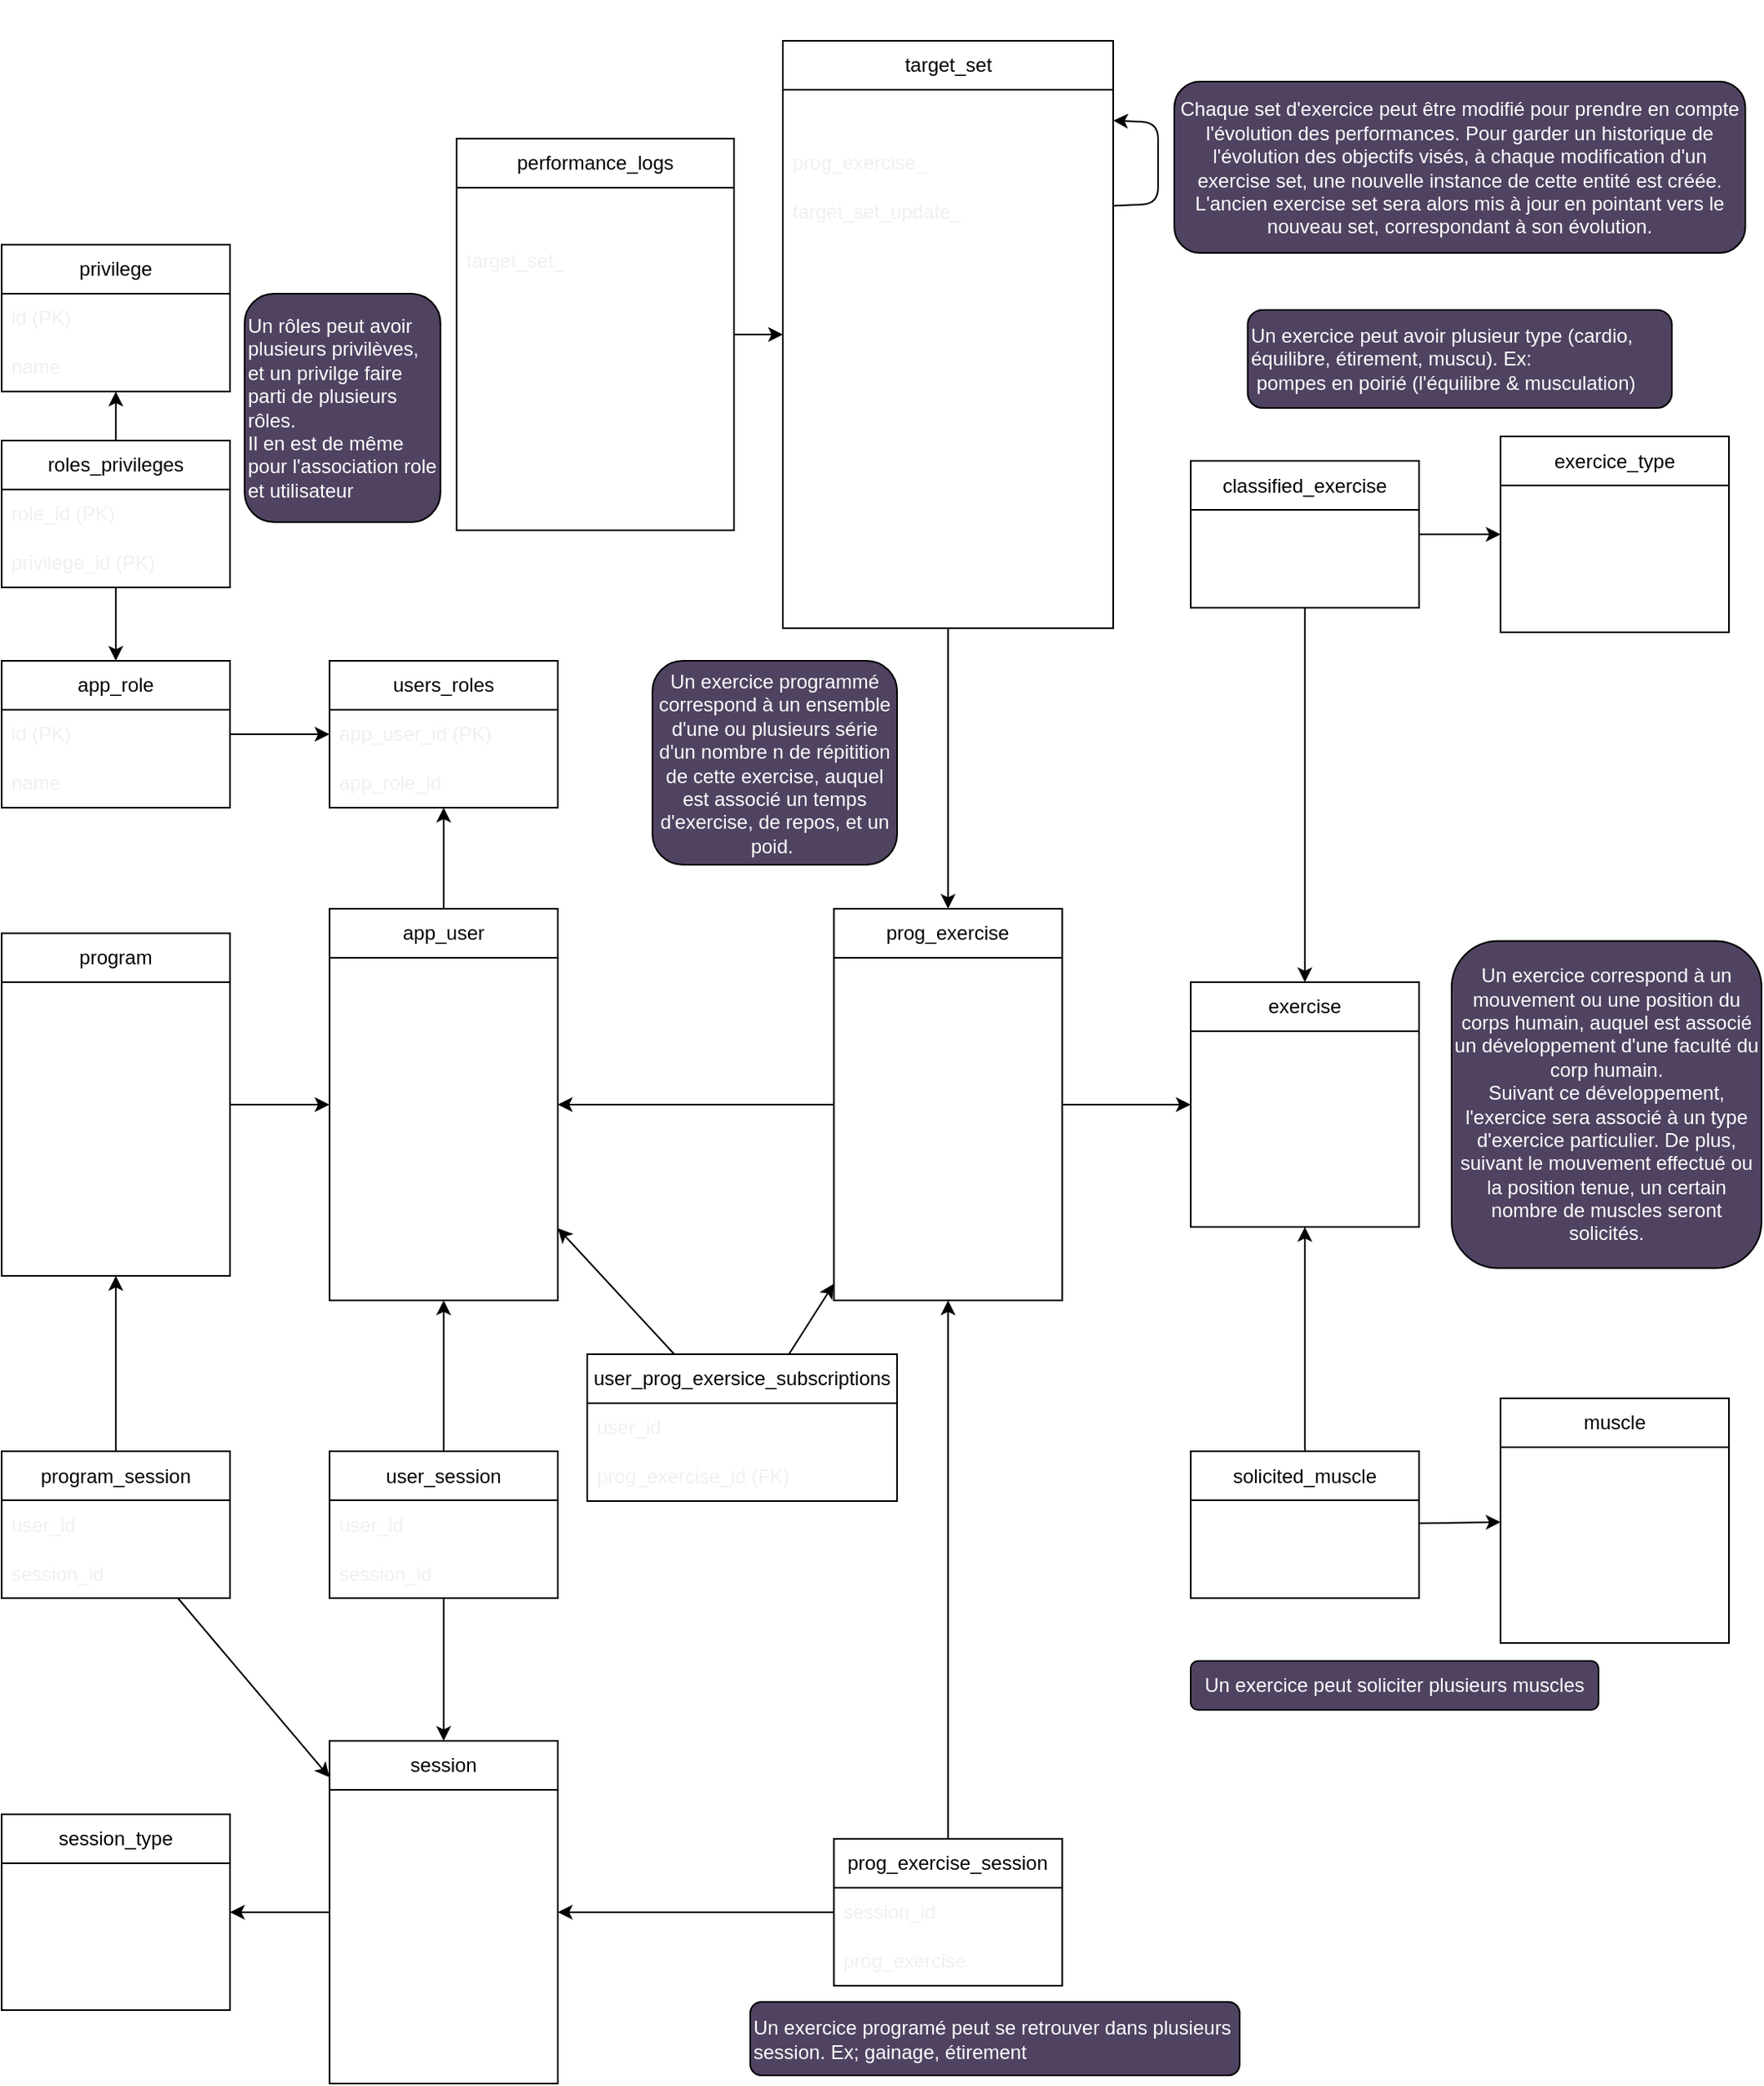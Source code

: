<mxfile>
    <diagram id="t2RLY6Rsk9fh3t6uzkRq" name="Page-1">
        <mxGraphModel dx="2726" dy="779" grid="1" gridSize="10" guides="1" tooltips="1" connect="1" arrows="1" fold="1" page="1" pageScale="1" pageWidth="1100" pageHeight="850" math="0" shadow="0">
            <root>
                <mxCell id="0"/>
                <mxCell id="1" parent="0"/>
                <mxCell id="147" value="exercise" style="swimlane;fontStyle=0;childLayout=stackLayout;horizontal=1;startSize=30;horizontalStack=0;resizeParent=1;resizeParentMax=0;resizeLast=0;collapsible=1;marginBottom=0;whiteSpace=wrap;html=1;swimlaneFillColor=default;" parent="1" vertex="1">
                    <mxGeometry x="-360" y="622" width="140" height="150" as="geometry"/>
                </mxCell>
                <mxCell id="148" value="&lt;font color=&quot;#ffffff&quot;&gt;id&amp;nbsp;&lt;/font&gt;&lt;span style=&quot;color: rgb(255, 255, 255);&quot;&gt;(PK)&lt;/span&gt;" style="text;strokeColor=none;fillColor=none;align=left;verticalAlign=middle;spacingLeft=4;spacingRight=4;overflow=hidden;points=[[0,0.5],[1,0.5]];portConstraint=eastwest;rotatable=0;whiteSpace=wrap;html=1;fontColor=#5C5C5C;" parent="147" vertex="1">
                    <mxGeometry y="30" width="140" height="30" as="geometry"/>
                </mxCell>
                <mxCell id="149" value="&lt;font color=&quot;#ffffff&quot;&gt;name&lt;/font&gt;" style="text;strokeColor=none;fillColor=none;align=left;verticalAlign=middle;spacingLeft=4;spacingRight=4;overflow=hidden;points=[[0,0.5],[1,0.5]];portConstraint=eastwest;rotatable=0;whiteSpace=wrap;html=1;fontColor=#5C5C5C;" parent="147" vertex="1">
                    <mxGeometry y="60" width="140" height="30" as="geometry"/>
                </mxCell>
                <mxCell id="151" value="&lt;font color=&quot;#ffffff&quot;&gt;description&lt;/font&gt;" style="text;strokeColor=none;fillColor=none;align=left;verticalAlign=middle;spacingLeft=4;spacingRight=4;overflow=hidden;points=[[0,0.5],[1,0.5]];portConstraint=eastwest;rotatable=0;whiteSpace=wrap;html=1;fontColor=#5C5C5C;" parent="147" vertex="1">
                    <mxGeometry y="90" width="140" height="30" as="geometry"/>
                </mxCell>
                <mxCell id="272" value="&lt;font color=&quot;#ffffff&quot;&gt;goal&lt;/font&gt;" style="text;strokeColor=none;fillColor=none;align=left;verticalAlign=middle;spacingLeft=4;spacingRight=4;overflow=hidden;points=[[0,0.5],[1,0.5]];portConstraint=eastwest;rotatable=0;whiteSpace=wrap;html=1;fontColor=#5C5C5C;" parent="147" vertex="1">
                    <mxGeometry y="120" width="140" height="30" as="geometry"/>
                </mxCell>
                <mxCell id="274" style="edgeStyle=none;html=1;fontColor=#FFFFFF;" parent="1" source="154" target="258" edge="1">
                    <mxGeometry relative="1" as="geometry"/>
                </mxCell>
                <mxCell id="154" value="prog_exercise" style="swimlane;fontStyle=0;childLayout=stackLayout;horizontal=1;startSize=30;horizontalStack=0;resizeParent=1;resizeParentMax=0;resizeLast=0;collapsible=1;marginBottom=0;whiteSpace=wrap;html=1;swimlaneFillColor=default;" parent="1" vertex="1">
                    <mxGeometry x="-578.75" y="577" width="140" height="240" as="geometry"/>
                </mxCell>
                <mxCell id="281" value="&lt;font color=&quot;#ffffff&quot;&gt;id (PK)&lt;/font&gt;" style="text;strokeColor=none;fillColor=none;align=left;verticalAlign=middle;spacingLeft=4;spacingRight=4;overflow=hidden;points=[[0,0.5],[1,0.5]];portConstraint=eastwest;rotatable=0;whiteSpace=wrap;html=1;fontColor=#5C5C5C;" parent="154" vertex="1">
                    <mxGeometry y="30" width="140" height="30" as="geometry"/>
                </mxCell>
                <mxCell id="256" value="&lt;font color=&quot;#ffffff&quot;&gt;exercise_id (FK)&lt;/font&gt;" style="text;strokeColor=none;fillColor=none;align=left;verticalAlign=middle;spacingLeft=4;spacingRight=4;overflow=hidden;points=[[0,0.5],[1,0.5]];portConstraint=eastwest;rotatable=0;whiteSpace=wrap;html=1;fontColor=#5C5C5C;" parent="154" vertex="1">
                    <mxGeometry y="60" width="140" height="30" as="geometry"/>
                </mxCell>
                <mxCell id="275" value="&lt;font color=&quot;#ffffff&quot;&gt;creator_id (FK)&lt;/font&gt;" style="text;strokeColor=none;fillColor=none;align=left;verticalAlign=middle;spacingLeft=4;spacingRight=4;overflow=hidden;points=[[0,0.5],[1,0.5]];portConstraint=eastwest;rotatable=0;whiteSpace=wrap;html=1;fontColor=#5C5C5C;" parent="154" vertex="1">
                    <mxGeometry y="90" width="140" height="30" as="geometry"/>
                </mxCell>
                <mxCell id="457" value="&lt;font color=&quot;#ffffff&quot;&gt;name&lt;/font&gt;" style="text;strokeColor=none;fillColor=none;align=left;verticalAlign=middle;spacingLeft=4;spacingRight=4;overflow=hidden;points=[[0,0.5],[1,0.5]];portConstraint=eastwest;rotatable=0;whiteSpace=wrap;html=1;fontColor=#5C5C5C;" parent="154" vertex="1">
                    <mxGeometry y="120" width="140" height="30" as="geometry"/>
                </mxCell>
                <mxCell id="347" value="&lt;font color=&quot;#ffffff&quot;&gt;note&lt;/font&gt;" style="text;strokeColor=none;fillColor=none;align=left;verticalAlign=middle;spacingLeft=4;spacingRight=4;overflow=hidden;points=[[0,0.5],[1,0.5]];portConstraint=eastwest;rotatable=0;whiteSpace=wrap;html=1;fontColor=#5C5C5C;" parent="154" vertex="1">
                    <mxGeometry y="150" width="140" height="30" as="geometry"/>
                </mxCell>
                <mxCell id="437" value="&lt;font color=&quot;#ffffff&quot;&gt;trust_label&lt;/font&gt;" style="text;strokeColor=none;fillColor=none;align=left;verticalAlign=middle;spacingLeft=4;spacingRight=4;overflow=hidden;points=[[0,0.5],[1,0.5]];portConstraint=eastwest;rotatable=0;whiteSpace=wrap;html=1;fontColor=#5C5C5C;" parent="154" vertex="1">
                    <mxGeometry y="180" width="140" height="30" as="geometry"/>
                </mxCell>
                <mxCell id="271" value="&lt;font color=&quot;#ffffff&quot;&gt;visibility&lt;/font&gt;" style="text;strokeColor=none;fillColor=none;align=left;verticalAlign=middle;spacingLeft=4;spacingRight=4;overflow=hidden;points=[[0,0.5],[1,0.5]];portConstraint=eastwest;rotatable=0;whiteSpace=wrap;html=1;fontColor=#5C5C5C;" parent="154" vertex="1">
                    <mxGeometry y="210" width="140" height="30" as="geometry"/>
                </mxCell>
                <mxCell id="159" value="session" style="swimlane;fontStyle=0;childLayout=stackLayout;horizontal=1;startSize=30;horizontalStack=0;resizeParent=1;resizeParentMax=0;resizeLast=0;collapsible=1;marginBottom=0;whiteSpace=wrap;html=1;swimlaneFillColor=default;" parent="1" vertex="1">
                    <mxGeometry x="-888" y="1087" width="140" height="210" as="geometry"/>
                </mxCell>
                <mxCell id="160" value="&lt;font color=&quot;#ffffff&quot;&gt;id (PK)&lt;/font&gt;" style="text;strokeColor=none;fillColor=none;align=left;verticalAlign=middle;spacingLeft=4;spacingRight=4;overflow=hidden;points=[[0,0.5],[1,0.5]];portConstraint=eastwest;rotatable=0;whiteSpace=wrap;html=1;fontColor=#5C5C5C;" parent="159" vertex="1">
                    <mxGeometry y="30" width="140" height="30" as="geometry"/>
                </mxCell>
                <mxCell id="162" value="&lt;font color=&quot;#ffffff&quot;&gt;session_type_id (FK)&lt;/font&gt;" style="text;strokeColor=none;fillColor=none;align=left;verticalAlign=middle;spacingLeft=4;spacingRight=4;overflow=hidden;points=[[0,0.5],[1,0.5]];portConstraint=eastwest;rotatable=0;whiteSpace=wrap;html=1;fontColor=#5C5C5C;" parent="159" vertex="1">
                    <mxGeometry y="60" width="140" height="30" as="geometry"/>
                </mxCell>
                <mxCell id="307" value="&lt;font color=&quot;#ffffff&quot;&gt;created_by (FK)&lt;/font&gt;" style="text;strokeColor=none;fillColor=none;align=left;verticalAlign=middle;spacingLeft=4;spacingRight=4;overflow=hidden;points=[[0,0.5],[1,0.5]];portConstraint=eastwest;rotatable=0;whiteSpace=wrap;html=1;fontColor=#5C5C5C;" parent="159" vertex="1">
                    <mxGeometry y="90" width="140" height="30" as="geometry"/>
                </mxCell>
                <mxCell id="161" value="&lt;font color=&quot;#ffffff&quot;&gt;name&lt;/font&gt;" style="text;strokeColor=none;fillColor=none;align=left;verticalAlign=middle;spacingLeft=4;spacingRight=4;overflow=hidden;points=[[0,0.5],[1,0.5]];portConstraint=eastwest;rotatable=0;whiteSpace=wrap;html=1;fontColor=#5C5C5C;" parent="159" vertex="1">
                    <mxGeometry y="120" width="140" height="30" as="geometry"/>
                </mxCell>
                <mxCell id="163" value="&lt;font color=&quot;#ffffff&quot;&gt;description&lt;/font&gt;" style="text;strokeColor=none;fillColor=none;align=left;verticalAlign=middle;spacingLeft=4;spacingRight=4;overflow=hidden;points=[[0,0.5],[1,0.5]];portConstraint=eastwest;rotatable=0;whiteSpace=wrap;html=1;fontColor=#5C5C5C;" parent="159" vertex="1">
                    <mxGeometry y="150" width="140" height="30" as="geometry"/>
                </mxCell>
                <mxCell id="296" value="&lt;font color=&quot;#ffffff&quot;&gt;visibility&lt;/font&gt;" style="text;strokeColor=none;fillColor=none;align=left;verticalAlign=middle;spacingLeft=4;spacingRight=4;overflow=hidden;points=[[0,0.5],[1,0.5]];portConstraint=eastwest;rotatable=0;whiteSpace=wrap;html=1;fontColor=#5C5C5C;" parent="159" vertex="1">
                    <mxGeometry y="180" width="140" height="30" as="geometry"/>
                </mxCell>
                <mxCell id="164" value="solicited_muscle" style="swimlane;fontStyle=0;childLayout=stackLayout;horizontal=1;startSize=30;horizontalStack=0;resizeParent=1;resizeParentMax=0;resizeLast=0;collapsible=1;marginBottom=0;whiteSpace=wrap;html=1;swimlaneFillColor=default;" parent="1" vertex="1">
                    <mxGeometry x="-360" y="909.5" width="140" height="90" as="geometry"/>
                </mxCell>
                <mxCell id="165" value="&lt;font color=&quot;#ffffff&quot;&gt;exercise_id&amp;nbsp;&lt;/font&gt;&lt;span style=&quot;color: rgb(255, 255, 255);&quot;&gt;(FK)&lt;/span&gt;" style="text;strokeColor=none;fillColor=none;align=left;verticalAlign=middle;spacingLeft=4;spacingRight=4;overflow=hidden;points=[[0,0.5],[1,0.5]];portConstraint=eastwest;rotatable=0;whiteSpace=wrap;html=1;fontColor=#5C5C5C;" parent="164" vertex="1">
                    <mxGeometry y="30" width="140" height="30" as="geometry"/>
                </mxCell>
                <mxCell id="166" value="&lt;font color=&quot;#ffffff&quot;&gt;muscle_id&amp;nbsp;&lt;/font&gt;&lt;span style=&quot;color: rgb(255, 255, 255);&quot;&gt;(FK)&lt;/span&gt;" style="text;strokeColor=none;fillColor=none;align=left;verticalAlign=middle;spacingLeft=4;spacingRight=4;overflow=hidden;points=[[0,0.5],[1,0.5]];portConstraint=eastwest;rotatable=0;whiteSpace=wrap;html=1;fontColor=#5C5C5C;" parent="164" vertex="1">
                    <mxGeometry y="60" width="140" height="30" as="geometry"/>
                </mxCell>
                <mxCell id="171" value="muscle" style="swimlane;fontStyle=0;childLayout=stackLayout;horizontal=1;startSize=30;horizontalStack=0;resizeParent=1;resizeParentMax=0;resizeLast=0;collapsible=1;marginBottom=0;whiteSpace=wrap;html=1;swimlaneFillColor=default;" parent="1" vertex="1">
                    <mxGeometry x="-170" y="877" width="140" height="150" as="geometry"/>
                </mxCell>
                <mxCell id="172" value="&lt;font color=&quot;#ffffff&quot;&gt;id&amp;nbsp;&lt;/font&gt;&lt;span style=&quot;color: rgb(255, 255, 255);&quot;&gt;(PK)&lt;/span&gt;" style="text;strokeColor=none;fillColor=none;align=left;verticalAlign=middle;spacingLeft=4;spacingRight=4;overflow=hidden;points=[[0,0.5],[1,0.5]];portConstraint=eastwest;rotatable=0;whiteSpace=wrap;html=1;fontColor=#5C5C5C;" parent="171" vertex="1">
                    <mxGeometry y="30" width="140" height="30" as="geometry"/>
                </mxCell>
                <mxCell id="173" value="&lt;font color=&quot;#ffffff&quot;&gt;name&lt;/font&gt;" style="text;strokeColor=none;fillColor=none;align=left;verticalAlign=middle;spacingLeft=4;spacingRight=4;overflow=hidden;points=[[0,0.5],[1,0.5]];portConstraint=eastwest;rotatable=0;whiteSpace=wrap;html=1;fontColor=#5C5C5C;" parent="171" vertex="1">
                    <mxGeometry y="60" width="140" height="30" as="geometry"/>
                </mxCell>
                <mxCell id="249" value="&lt;font style=&quot;&quot; color=&quot;#ffffff&quot;&gt;description&lt;/font&gt;" style="text;strokeColor=none;fillColor=none;align=left;verticalAlign=middle;spacingLeft=4;spacingRight=4;overflow=hidden;points=[[0,0.5],[1,0.5]];portConstraint=eastwest;rotatable=0;whiteSpace=wrap;html=1;fontColor=#5C5C5C;" parent="171" vertex="1">
                    <mxGeometry y="90" width="140" height="30" as="geometry"/>
                </mxCell>
                <mxCell id="330" value="&lt;font style=&quot;&quot; color=&quot;#ffffff&quot;&gt;function&lt;/font&gt;" style="text;strokeColor=none;fillColor=none;align=left;verticalAlign=middle;spacingLeft=4;spacingRight=4;overflow=hidden;points=[[0,0.5],[1,0.5]];portConstraint=eastwest;rotatable=0;whiteSpace=wrap;html=1;fontColor=#5C5C5C;" parent="171" vertex="1">
                    <mxGeometry y="120" width="140" height="30" as="geometry"/>
                </mxCell>
                <mxCell id="283" style="edgeStyle=none;html=1;fontColor=#FFFFFF;" parent="1" source="193" target="258" edge="1">
                    <mxGeometry relative="1" as="geometry"/>
                </mxCell>
                <mxCell id="193" value="program" style="swimlane;fontStyle=0;childLayout=stackLayout;horizontal=1;startSize=30;horizontalStack=0;resizeParent=1;resizeParentMax=0;resizeLast=0;collapsible=1;marginBottom=0;whiteSpace=wrap;html=1;swimlaneFillColor=default;" parent="1" vertex="1">
                    <mxGeometry x="-1089" y="592" width="140" height="210" as="geometry"/>
                </mxCell>
                <mxCell id="194" value="&lt;font color=&quot;#ffffff&quot;&gt;id (PK)&lt;/font&gt;" style="text;strokeColor=none;fillColor=none;align=left;verticalAlign=middle;spacingLeft=4;spacingRight=4;overflow=hidden;points=[[0,0.5],[1,0.5]];portConstraint=eastwest;rotatable=0;whiteSpace=wrap;html=1;fontColor=#5C5C5C;" parent="193" vertex="1">
                    <mxGeometry y="30" width="140" height="30" as="geometry"/>
                </mxCell>
                <mxCell id="309" value="&lt;font color=&quot;#ffffff&quot;&gt;created_by (FK)&lt;/font&gt;" style="text;strokeColor=none;fillColor=none;align=left;verticalAlign=middle;spacingLeft=4;spacingRight=4;overflow=hidden;points=[[0,0.5],[1,0.5]];portConstraint=eastwest;rotatable=0;whiteSpace=wrap;html=1;fontColor=#5C5C5C;" parent="193" vertex="1">
                    <mxGeometry y="60" width="140" height="30" as="geometry"/>
                </mxCell>
                <mxCell id="310" value="&lt;font color=&quot;#ffffff&quot;&gt;taken_from (FK)&lt;/font&gt;" style="text;strokeColor=none;fillColor=none;align=left;verticalAlign=middle;spacingLeft=4;spacingRight=4;overflow=hidden;points=[[0,0.5],[1,0.5]];portConstraint=eastwest;rotatable=0;whiteSpace=wrap;html=1;fontColor=#5C5C5C;" parent="193" vertex="1">
                    <mxGeometry y="90" width="140" height="30" as="geometry"/>
                </mxCell>
                <mxCell id="195" value="&lt;font color=&quot;#ffffff&quot;&gt;name&lt;/font&gt;" style="text;strokeColor=none;fillColor=none;align=left;verticalAlign=middle;spacingLeft=4;spacingRight=4;overflow=hidden;points=[[0,0.5],[1,0.5]];portConstraint=eastwest;rotatable=0;whiteSpace=wrap;html=1;fontColor=#5C5C5C;" parent="193" vertex="1">
                    <mxGeometry y="120" width="140" height="30" as="geometry"/>
                </mxCell>
                <mxCell id="196" value="&lt;font color=&quot;#ffffff&quot;&gt;description&lt;/font&gt;" style="text;strokeColor=none;fillColor=none;align=left;verticalAlign=middle;spacingLeft=4;spacingRight=4;overflow=hidden;points=[[0,0.5],[1,0.5]];portConstraint=eastwest;rotatable=0;whiteSpace=wrap;html=1;fontColor=#5C5C5C;" parent="193" vertex="1">
                    <mxGeometry y="150" width="140" height="30" as="geometry"/>
                </mxCell>
                <mxCell id="297" value="&lt;font color=&quot;#ffffff&quot;&gt;visibility&lt;/font&gt;" style="text;strokeColor=none;fillColor=none;align=left;verticalAlign=middle;spacingLeft=4;spacingRight=4;overflow=hidden;points=[[0,0.5],[1,0.5]];portConstraint=eastwest;rotatable=0;whiteSpace=wrap;html=1;fontColor=#5C5C5C;" parent="193" vertex="1">
                    <mxGeometry y="180" width="140" height="30" as="geometry"/>
                </mxCell>
                <mxCell id="241" style="edgeStyle=none;html=1;fontColor=#FFFFFF;" parent="1" source="159" target="140" edge="1">
                    <mxGeometry relative="1" as="geometry">
                        <mxPoint x="-1475" y="464" as="targetPoint"/>
                    </mxGeometry>
                </mxCell>
                <mxCell id="244" style="edgeStyle=none;html=1;fontColor=#FFFFFF;" parent="1" source="154" target="147" edge="1">
                    <mxGeometry relative="1" as="geometry">
                        <mxPoint x="-975" y="759" as="sourcePoint"/>
                    </mxGeometry>
                </mxCell>
                <mxCell id="245" style="edgeStyle=none;html=1;fontColor=#FFFFFF;" parent="1" source="164" target="147" edge="1">
                    <mxGeometry relative="1" as="geometry">
                        <mxPoint x="-160" y="531.5" as="targetPoint"/>
                    </mxGeometry>
                </mxCell>
                <mxCell id="246" style="edgeStyle=none;html=1;fontColor=#FFFFFF;" parent="1" source="164" target="171" edge="1">
                    <mxGeometry relative="1" as="geometry"/>
                </mxCell>
                <mxCell id="250" value="classified_exercise" style="swimlane;fontStyle=0;childLayout=stackLayout;horizontal=1;startSize=30;horizontalStack=0;resizeParent=1;resizeParentMax=0;resizeLast=0;collapsible=1;marginBottom=0;whiteSpace=wrap;html=1;swimlaneFillColor=default;" parent="1" vertex="1">
                    <mxGeometry x="-360" y="302.5" width="140" height="90" as="geometry"/>
                </mxCell>
                <mxCell id="252" value="&lt;font color=&quot;#ffffff&quot;&gt;exercise_id (FK)&lt;/font&gt;" style="text;strokeColor=none;fillColor=none;align=left;verticalAlign=middle;spacingLeft=4;spacingRight=4;overflow=hidden;points=[[0,0.5],[1,0.5]];portConstraint=eastwest;rotatable=0;whiteSpace=wrap;html=1;fontColor=#5C5C5C;" parent="250" vertex="1">
                    <mxGeometry y="30" width="140" height="30" as="geometry"/>
                </mxCell>
                <mxCell id="253" value="&lt;span style=&quot;color: rgb(255, 255, 255);&quot;&gt;exercise_type_id (FK)&lt;/span&gt;" style="text;strokeColor=none;fillColor=none;align=left;verticalAlign=middle;spacingLeft=4;spacingRight=4;overflow=hidden;points=[[0,0.5],[1,0.5]];portConstraint=eastwest;rotatable=0;whiteSpace=wrap;html=1;fontColor=#5C5C5C;" parent="250" vertex="1">
                    <mxGeometry y="60" width="140" height="30" as="geometry"/>
                </mxCell>
                <mxCell id="255" style="edgeStyle=none;html=1;fontColor=#FFFFFF;" parent="1" source="250" target="263" edge="1">
                    <mxGeometry relative="1" as="geometry">
                        <mxPoint x="-255" y="422.5" as="sourcePoint"/>
                    </mxGeometry>
                </mxCell>
                <mxCell id="456" style="edgeStyle=none;html=1;" parent="1" source="258" target="441" edge="1">
                    <mxGeometry relative="1" as="geometry"/>
                </mxCell>
                <mxCell id="258" value="app_user" style="swimlane;fontStyle=0;childLayout=stackLayout;horizontal=1;startSize=30;horizontalStack=0;resizeParent=1;resizeParentMax=0;resizeLast=0;collapsible=1;marginBottom=0;whiteSpace=wrap;html=1;swimlaneFillColor=default;" parent="1" vertex="1">
                    <mxGeometry x="-888" y="577" width="140" height="240" as="geometry"/>
                </mxCell>
                <mxCell id="259" value="&lt;font color=&quot;#ffffff&quot;&gt;id (PK)&lt;/font&gt;" style="text;strokeColor=none;fillColor=none;align=left;verticalAlign=middle;spacingLeft=4;spacingRight=4;overflow=hidden;points=[[0,0.5],[1,0.5]];portConstraint=eastwest;rotatable=0;whiteSpace=wrap;html=1;fontColor=#5C5C5C;" parent="258" vertex="1">
                    <mxGeometry y="30" width="140" height="30" as="geometry"/>
                </mxCell>
                <mxCell id="277" value="&lt;font color=&quot;#ffffff&quot;&gt;password&lt;/font&gt;" style="text;strokeColor=none;fillColor=none;align=left;verticalAlign=middle;spacingLeft=4;spacingRight=4;overflow=hidden;points=[[0,0.5],[1,0.5]];portConstraint=eastwest;rotatable=0;whiteSpace=wrap;html=1;fontColor=#5C5C5C;" parent="258" vertex="1">
                    <mxGeometry y="60" width="140" height="30" as="geometry"/>
                </mxCell>
                <mxCell id="278" value="&lt;font color=&quot;#ffffff&quot;&gt;email&lt;/font&gt;" style="text;strokeColor=none;fillColor=none;align=left;verticalAlign=middle;spacingLeft=4;spacingRight=4;overflow=hidden;points=[[0,0.5],[1,0.5]];portConstraint=eastwest;rotatable=0;whiteSpace=wrap;html=1;fontColor=#5C5C5C;" parent="258" vertex="1">
                    <mxGeometry y="90" width="140" height="30" as="geometry"/>
                </mxCell>
                <mxCell id="260" value="&lt;font color=&quot;#ffffff&quot;&gt;name&lt;/font&gt;" style="text;strokeColor=none;fillColor=none;align=left;verticalAlign=middle;spacingLeft=4;spacingRight=4;overflow=hidden;points=[[0,0.5],[1,0.5]];portConstraint=eastwest;rotatable=0;whiteSpace=wrap;html=1;fontColor=#5C5C5C;" parent="258" vertex="1">
                    <mxGeometry y="120" width="140" height="30" as="geometry"/>
                </mxCell>
                <mxCell id="261" value="&lt;font color=&quot;#ffffff&quot;&gt;surname&lt;/font&gt;" style="text;strokeColor=none;fillColor=none;align=left;verticalAlign=middle;spacingLeft=4;spacingRight=4;overflow=hidden;points=[[0,0.5],[1,0.5]];portConstraint=eastwest;rotatable=0;whiteSpace=wrap;html=1;fontColor=#5C5C5C;" parent="258" vertex="1">
                    <mxGeometry y="150" width="140" height="30" as="geometry"/>
                </mxCell>
                <mxCell id="276" value="&lt;font color=&quot;#ffffff&quot;&gt;avatar&lt;/font&gt;" style="text;strokeColor=none;fillColor=none;align=left;verticalAlign=middle;spacingLeft=4;spacingRight=4;overflow=hidden;points=[[0,0.5],[1,0.5]];portConstraint=eastwest;rotatable=0;whiteSpace=wrap;html=1;fontColor=#5C5C5C;" parent="258" vertex="1">
                    <mxGeometry y="180" width="140" height="30" as="geometry"/>
                </mxCell>
                <mxCell id="311" value="&lt;font color=&quot;#ffffff&quot;&gt;rank&lt;/font&gt;" style="text;strokeColor=none;fillColor=none;align=left;verticalAlign=middle;spacingLeft=4;spacingRight=4;overflow=hidden;points=[[0,0.5],[1,0.5]];portConstraint=eastwest;rotatable=0;whiteSpace=wrap;html=1;fontColor=#5C5C5C;" parent="258" vertex="1">
                    <mxGeometry y="210" width="140" height="30" as="geometry"/>
                </mxCell>
                <mxCell id="263" value="exercice_type" style="swimlane;fontStyle=0;childLayout=stackLayout;horizontal=1;startSize=30;horizontalStack=0;resizeParent=1;resizeParentMax=0;resizeLast=0;collapsible=1;marginBottom=0;whiteSpace=wrap;html=1;swimlaneFillColor=default;" parent="1" vertex="1">
                    <mxGeometry x="-170" y="287.5" width="140" height="120" as="geometry">
                        <mxRectangle x="280" y="640" width="110" height="30" as="alternateBounds"/>
                    </mxGeometry>
                </mxCell>
                <mxCell id="264" value="&lt;font color=&quot;#ffffff&quot;&gt;id&amp;nbsp;&lt;/font&gt;&lt;span style=&quot;color: rgb(255, 255, 255);&quot;&gt;(PK)&lt;/span&gt;" style="text;strokeColor=none;fillColor=none;align=left;verticalAlign=middle;spacingLeft=4;spacingRight=4;overflow=hidden;points=[[0,0.5],[1,0.5]];portConstraint=eastwest;rotatable=0;whiteSpace=wrap;html=1;fontColor=#5C5C5C;" parent="263" vertex="1">
                    <mxGeometry y="30" width="140" height="30" as="geometry"/>
                </mxCell>
                <mxCell id="265" value="&lt;font color=&quot;#ffffff&quot;&gt;name&lt;/font&gt;" style="text;strokeColor=none;fillColor=none;align=left;verticalAlign=middle;spacingLeft=4;spacingRight=4;overflow=hidden;points=[[0,0.5],[1,0.5]];portConstraint=eastwest;rotatable=0;whiteSpace=wrap;html=1;fontColor=#5C5C5C;" parent="263" vertex="1">
                    <mxGeometry y="60" width="140" height="30" as="geometry"/>
                </mxCell>
                <mxCell id="266" value="&lt;font color=&quot;#ffffff&quot;&gt;goal&lt;/font&gt;" style="text;strokeColor=none;fillColor=none;align=left;verticalAlign=middle;spacingLeft=4;spacingRight=4;overflow=hidden;points=[[0,0.5],[1,0.5]];portConstraint=eastwest;rotatable=0;whiteSpace=wrap;html=1;fontColor=#5C5C5C;" parent="263" vertex="1">
                    <mxGeometry y="90" width="140" height="30" as="geometry"/>
                </mxCell>
                <mxCell id="267" style="edgeStyle=none;html=1;fontColor=#FFFFFF;" parent="1" source="250" target="147" edge="1">
                    <mxGeometry relative="1" as="geometry"/>
                </mxCell>
                <mxCell id="268" value="Un exercice peut soliciter plusieurs muscles" style="rounded=1;whiteSpace=wrap;html=1;labelBackgroundColor=none;fontColor=#FFFFFF;fillColor=#504361;" parent="1" vertex="1">
                    <mxGeometry x="-360" y="1038" width="250" height="30" as="geometry"/>
                </mxCell>
                <mxCell id="269" value="&lt;div style=&quot;line-height: 120%;&quot;&gt;&lt;span style=&quot;background-color: initial;&quot;&gt;Un exercice peut avoir plusieur type (cardio, équilibre, étirement, muscu). Ex:&amp;nbsp;&lt;br&gt;&lt;/span&gt;&lt;span style=&quot;background-color: initial;&quot;&gt;&amp;nbsp;pompes en poirié (l'équilibre &amp;amp; musculation)&lt;/span&gt;&lt;/div&gt;" style="rounded=1;whiteSpace=wrap;html=1;labelBackgroundColor=none;fontColor=#FFFFFF;fillColor=#504361;align=left;" parent="1" vertex="1">
                    <mxGeometry x="-325" y="210" width="260" height="60" as="geometry"/>
                </mxCell>
                <mxCell id="289" style="edgeStyle=none;html=1;fontColor=#FFFFFF;" parent="1" source="285" target="154" edge="1">
                    <mxGeometry relative="1" as="geometry">
                        <mxPoint x="-1329.118" y="704" as="targetPoint"/>
                    </mxGeometry>
                </mxCell>
                <mxCell id="285" value="prog_exercise_session" style="swimlane;fontStyle=0;childLayout=stackLayout;horizontal=1;startSize=30;horizontalStack=0;resizeParent=1;resizeParentMax=0;resizeLast=0;collapsible=1;marginBottom=0;whiteSpace=wrap;html=1;swimlaneFillColor=default;" parent="1" vertex="1">
                    <mxGeometry x="-578.75" y="1147" width="140" height="90" as="geometry"/>
                </mxCell>
                <mxCell id="291" value="&lt;span style=&quot;color: rgb(240, 240, 240); text-align: center;&quot;&gt;session_id&amp;nbsp;&lt;/span&gt;&lt;font color=&quot;#ffffff&quot;&gt;(FK)&lt;/font&gt;" style="text;strokeColor=none;fillColor=none;align=left;verticalAlign=middle;spacingLeft=4;spacingRight=4;overflow=hidden;points=[[0,0.5],[1,0.5]];portConstraint=eastwest;rotatable=0;whiteSpace=wrap;html=1;fontColor=#5C5C5C;" parent="285" vertex="1">
                    <mxGeometry y="30" width="140" height="30" as="geometry"/>
                </mxCell>
                <mxCell id="292" value="&lt;span style=&quot;color: rgb(240, 240, 240); text-align: center;&quot;&gt;prog_exercise&lt;/span&gt;&lt;span style=&quot;color: rgb(255, 255, 255);&quot;&gt;_id&amp;nbsp;&lt;/span&gt;&lt;font color=&quot;#ffffff&quot;&gt;(FK)&lt;/font&gt;" style="text;strokeColor=none;fillColor=none;align=left;verticalAlign=middle;spacingLeft=4;spacingRight=4;overflow=hidden;points=[[0,0.5],[1,0.5]];portConstraint=eastwest;rotatable=0;whiteSpace=wrap;html=1;fontColor=#5C5C5C;" parent="285" vertex="1">
                    <mxGeometry y="60" width="140" height="30" as="geometry"/>
                </mxCell>
                <mxCell id="290" style="edgeStyle=none;html=1;fontColor=#FFFFFF;" parent="1" source="285" target="159" edge="1">
                    <mxGeometry relative="1" as="geometry"/>
                </mxCell>
                <mxCell id="293" value="&lt;div style=&quot;&quot;&gt;&lt;span style=&quot;background-color: initial;&quot;&gt;Un exercice programé peut se retrouver dans plusieurs session. Ex; gainage, étirement&lt;/span&gt;&lt;/div&gt;" style="rounded=1;whiteSpace=wrap;html=1;labelBackgroundColor=none;fontColor=#FFFFFF;fillColor=#504361;align=left;" parent="1" vertex="1">
                    <mxGeometry x="-630" y="1247" width="300" height="45" as="geometry"/>
                </mxCell>
                <mxCell id="140" value="session_type" style="swimlane;fontStyle=0;childLayout=stackLayout;horizontal=1;startSize=30;horizontalStack=0;resizeParent=1;resizeParentMax=0;resizeLast=0;collapsible=1;marginBottom=0;whiteSpace=wrap;html=1;swimlaneFillColor=default;" parent="1" vertex="1">
                    <mxGeometry x="-1089" y="1132" width="140" height="120" as="geometry"/>
                </mxCell>
                <mxCell id="141" value="&lt;font color=&quot;#ffffff&quot;&gt;id (PK)&lt;/font&gt;" style="text;strokeColor=none;fillColor=none;align=left;verticalAlign=middle;spacingLeft=4;spacingRight=4;overflow=hidden;points=[[0,0.5],[1,0.5]];portConstraint=eastwest;rotatable=0;whiteSpace=wrap;html=1;fontColor=#5C5C5C;" parent="140" vertex="1">
                    <mxGeometry y="30" width="140" height="30" as="geometry"/>
                </mxCell>
                <mxCell id="142" value="&lt;font color=&quot;#ffffff&quot;&gt;type&lt;/font&gt;" style="text;strokeColor=none;fillColor=none;align=left;verticalAlign=middle;spacingLeft=4;spacingRight=4;overflow=hidden;points=[[0,0.5],[1,0.5]];portConstraint=eastwest;rotatable=0;whiteSpace=wrap;html=1;fontColor=#5C5C5C;" parent="140" vertex="1">
                    <mxGeometry y="60" width="140" height="30" as="geometry"/>
                </mxCell>
                <mxCell id="146" value="&lt;font color=&quot;#ffffff&quot;&gt;description&lt;/font&gt;" style="text;strokeColor=none;fillColor=none;align=left;verticalAlign=middle;spacingLeft=4;spacingRight=4;overflow=hidden;points=[[0,0.5],[1,0.5]];portConstraint=eastwest;rotatable=0;whiteSpace=wrap;html=1;fontColor=#5C5C5C;" parent="140" vertex="1">
                    <mxGeometry y="90" width="140" height="30" as="geometry"/>
                </mxCell>
                <mxCell id="304" value="&lt;h1&gt;SportsPeak MPD :&lt;/h1&gt;&lt;div&gt;MPD d'une application de gestion de programme d'entraînement sportif, permettant la création de session (ex : push, pull, leg) contenant des exercices dont la programmation peut être personnalisée.&lt;/div&gt;" style="text;html=1;strokeColor=none;fillColor=none;spacing=5;spacingTop=-20;whiteSpace=wrap;overflow=hidden;rounded=0;labelBackgroundColor=none;fontColor=#FFFFFF;" parent="1" vertex="1">
                    <mxGeometry x="-1089" y="30" width="250" height="140" as="geometry"/>
                </mxCell>
                <mxCell id="317" style="edgeStyle=none;html=1;" parent="1" source="313" target="159" edge="1">
                    <mxGeometry relative="1" as="geometry"/>
                </mxCell>
                <mxCell id="360" style="edgeStyle=none;html=1;" parent="1" source="313" target="258" edge="1">
                    <mxGeometry relative="1" as="geometry"/>
                </mxCell>
                <mxCell id="313" value="user_session" style="swimlane;fontStyle=0;childLayout=stackLayout;horizontal=1;startSize=30;horizontalStack=0;resizeParent=1;resizeParentMax=0;resizeLast=0;collapsible=1;marginBottom=0;whiteSpace=wrap;html=1;swimlaneFillColor=default;" parent="1" vertex="1">
                    <mxGeometry x="-888" y="909.5" width="140" height="90" as="geometry"/>
                </mxCell>
                <mxCell id="314" value="&lt;span style=&quot;color: rgb(240, 240, 240); text-align: center;&quot;&gt;user_id&amp;nbsp;&lt;/span&gt;&lt;font color=&quot;#ffffff&quot;&gt;(FK)&lt;/font&gt;" style="text;strokeColor=none;fillColor=none;align=left;verticalAlign=middle;spacingLeft=4;spacingRight=4;overflow=hidden;points=[[0,0.5],[1,0.5]];portConstraint=eastwest;rotatable=0;whiteSpace=wrap;html=1;fontColor=#5C5C5C;" parent="313" vertex="1">
                    <mxGeometry y="30" width="140" height="30" as="geometry"/>
                </mxCell>
                <mxCell id="315" value="&lt;div style=&quot;text-align: center;&quot;&gt;&lt;span style=&quot;background-color: initial;&quot;&gt;&lt;font color=&quot;#f0f0f0&quot;&gt;session_id&amp;nbsp;&lt;/font&gt;&lt;/span&gt;&lt;span style=&quot;color: rgb(255, 255, 255); background-color: initial;&quot;&gt;(FK)&lt;/span&gt;&lt;/div&gt;" style="text;strokeColor=none;fillColor=none;align=left;verticalAlign=middle;spacingLeft=4;spacingRight=4;overflow=hidden;points=[[0,0.5],[1,0.5]];portConstraint=eastwest;rotatable=0;whiteSpace=wrap;html=1;fontColor=#5C5C5C;" parent="313" vertex="1">
                    <mxGeometry y="60" width="140" height="30" as="geometry"/>
                </mxCell>
                <mxCell id="321" style="edgeStyle=none;html=1;" parent="1" source="318" target="159" edge="1">
                    <mxGeometry relative="1" as="geometry"/>
                </mxCell>
                <mxCell id="322" style="edgeStyle=none;html=1;" parent="1" source="318" target="193" edge="1">
                    <mxGeometry relative="1" as="geometry"/>
                </mxCell>
                <mxCell id="318" value="program_session" style="swimlane;fontStyle=0;childLayout=stackLayout;horizontal=1;startSize=30;horizontalStack=0;resizeParent=1;resizeParentMax=0;resizeLast=0;collapsible=1;marginBottom=0;whiteSpace=wrap;html=1;swimlaneFillColor=default;" parent="1" vertex="1">
                    <mxGeometry x="-1089" y="909.5" width="140" height="90" as="geometry"/>
                </mxCell>
                <mxCell id="319" value="&lt;span style=&quot;color: rgb(240, 240, 240); text-align: center;&quot;&gt;user_id&amp;nbsp;&lt;/span&gt;&lt;font color=&quot;#ffffff&quot;&gt;(FK)&lt;/font&gt;" style="text;strokeColor=none;fillColor=none;align=left;verticalAlign=middle;spacingLeft=4;spacingRight=4;overflow=hidden;points=[[0,0.5],[1,0.5]];portConstraint=eastwest;rotatable=0;whiteSpace=wrap;html=1;fontColor=#5C5C5C;" parent="318" vertex="1">
                    <mxGeometry y="30" width="140" height="30" as="geometry"/>
                </mxCell>
                <mxCell id="320" value="&lt;div style=&quot;text-align: center;&quot;&gt;&lt;span style=&quot;background-color: initial;&quot;&gt;&lt;font color=&quot;#f0f0f0&quot;&gt;session_id&amp;nbsp;&lt;/font&gt;&lt;/span&gt;&lt;span style=&quot;color: rgb(255, 255, 255); background-color: initial;&quot;&gt;(FK)&lt;/span&gt;&lt;/div&gt;" style="text;strokeColor=none;fillColor=none;align=left;verticalAlign=middle;spacingLeft=4;spacingRight=4;overflow=hidden;points=[[0,0.5],[1,0.5]];portConstraint=eastwest;rotatable=0;whiteSpace=wrap;html=1;fontColor=#5C5C5C;" parent="318" vertex="1">
                    <mxGeometry y="60" width="140" height="30" as="geometry"/>
                </mxCell>
                <mxCell id="327" style="edgeStyle=none;html=1;" parent="1" source="323" target="258" edge="1">
                    <mxGeometry relative="1" as="geometry"/>
                </mxCell>
                <mxCell id="351" style="edgeStyle=none;html=1;" parent="1" source="323" target="154" edge="1">
                    <mxGeometry relative="1" as="geometry"/>
                </mxCell>
                <mxCell id="323" value="user_prog_exersice_subscriptions" style="swimlane;fontStyle=0;childLayout=stackLayout;horizontal=1;startSize=30;horizontalStack=0;resizeParent=1;resizeParentMax=0;resizeLast=0;collapsible=1;marginBottom=0;whiteSpace=wrap;html=1;swimlaneFillColor=default;" parent="1" vertex="1">
                    <mxGeometry x="-730" y="850" width="190" height="90" as="geometry"/>
                </mxCell>
                <mxCell id="325" value="&lt;div style=&quot;text-align: center;&quot;&gt;&lt;span style=&quot;color: rgb(240, 240, 240);&quot;&gt;user_id&amp;nbsp;&lt;/span&gt;&lt;font style=&quot;text-align: left;&quot; color=&quot;#ffffff&quot;&gt;(FK)&lt;/font&gt;&lt;br&gt;&lt;/div&gt;" style="text;strokeColor=none;fillColor=none;align=left;verticalAlign=middle;spacingLeft=4;spacingRight=4;overflow=hidden;points=[[0,0.5],[1,0.5]];portConstraint=eastwest;rotatable=0;whiteSpace=wrap;html=1;fontColor=#5C5C5C;" parent="323" vertex="1">
                    <mxGeometry y="30" width="190" height="30" as="geometry"/>
                </mxCell>
                <mxCell id="329" value="&lt;span style=&quot;color: rgb(240, 240, 240); text-align: center;&quot;&gt;prog_exercise_id (FK)&lt;/span&gt;" style="text;strokeColor=none;fillColor=none;align=left;verticalAlign=middle;spacingLeft=4;spacingRight=4;overflow=hidden;points=[[0,0.5],[1,0.5]];portConstraint=eastwest;rotatable=0;whiteSpace=wrap;html=1;fontColor=#5C5C5C;" parent="323" vertex="1">
                    <mxGeometry y="60" width="190" height="30" as="geometry"/>
                </mxCell>
                <mxCell id="359" style="edgeStyle=none;html=1;" parent="1" source="331" target="339" edge="1">
                    <mxGeometry relative="1" as="geometry"/>
                </mxCell>
                <mxCell id="331" value="performance_logs" style="swimlane;fontStyle=0;childLayout=stackLayout;horizontal=1;startSize=30;horizontalStack=0;resizeParent=1;resizeParentMax=0;resizeLast=0;collapsible=1;marginBottom=0;whiteSpace=wrap;html=1;swimlaneFillColor=default;" parent="1" vertex="1">
                    <mxGeometry x="-810" y="105" width="170" height="240" as="geometry"/>
                </mxCell>
                <mxCell id="332" value="&lt;font color=&quot;#ffffff&quot;&gt;id (PK)&lt;/font&gt;" style="text;strokeColor=none;fillColor=none;align=left;verticalAlign=middle;spacingLeft=4;spacingRight=4;overflow=hidden;points=[[0,0.5],[1,0.5]];portConstraint=eastwest;rotatable=0;whiteSpace=wrap;html=1;fontColor=#5C5C5C;" parent="331" vertex="1">
                    <mxGeometry y="30" width="170" height="30" as="geometry"/>
                </mxCell>
                <mxCell id="335" value="&lt;span style=&quot;color: rgb(240, 240, 240); text-align: center;&quot;&gt;target_set_&lt;/span&gt;&lt;font color=&quot;#ffffff&quot;&gt;id (PK)&lt;/font&gt;" style="text;strokeColor=none;fillColor=none;align=left;verticalAlign=middle;spacingLeft=4;spacingRight=4;overflow=hidden;points=[[0,0.5],[1,0.5]];portConstraint=eastwest;rotatable=0;whiteSpace=wrap;html=1;fontColor=#5C5C5C;" parent="331" vertex="1">
                    <mxGeometry y="60" width="170" height="30" as="geometry"/>
                </mxCell>
                <mxCell id="387" value="&lt;span style=&quot;color: rgb(255, 255, 255);&quot;&gt;set_index&lt;/span&gt;" style="text;strokeColor=none;fillColor=none;align=left;verticalAlign=middle;spacingLeft=4;spacingRight=4;overflow=hidden;points=[[0,0.5],[1,0.5]];portConstraint=eastwest;rotatable=0;whiteSpace=wrap;html=1;fontColor=#5C5C5C;" parent="331" vertex="1">
                    <mxGeometry y="90" width="170" height="30" as="geometry"/>
                </mxCell>
                <mxCell id="388" value="&lt;span style=&quot;color: rgb(255, 255, 255);&quot;&gt;repetition_number&lt;/span&gt;" style="text;strokeColor=none;fillColor=none;align=left;verticalAlign=middle;spacingLeft=4;spacingRight=4;overflow=hidden;points=[[0,0.5],[1,0.5]];portConstraint=eastwest;rotatable=0;whiteSpace=wrap;html=1;fontColor=#5C5C5C;" parent="331" vertex="1">
                    <mxGeometry y="120" width="170" height="30" as="geometry"/>
                </mxCell>
                <mxCell id="389" value="&lt;span style=&quot;color: rgb(255, 255, 255);&quot;&gt;weight&lt;/span&gt;" style="text;strokeColor=none;fillColor=none;align=left;verticalAlign=middle;spacingLeft=4;spacingRight=4;overflow=hidden;points=[[0,0.5],[1,0.5]];portConstraint=eastwest;rotatable=0;whiteSpace=wrap;html=1;fontColor=#5C5C5C;" parent="331" vertex="1">
                    <mxGeometry y="150" width="170" height="30" as="geometry"/>
                </mxCell>
                <mxCell id="390" value="&lt;span style=&quot;color: rgb(255, 255, 255);&quot;&gt;weight_unit&lt;/span&gt;" style="text;strokeColor=none;fillColor=none;align=left;verticalAlign=middle;spacingLeft=4;spacingRight=4;overflow=hidden;points=[[0,0.5],[1,0.5]];portConstraint=eastwest;rotatable=0;whiteSpace=wrap;html=1;fontColor=#5C5C5C;" parent="331" vertex="1">
                    <mxGeometry y="180" width="170" height="30" as="geometry"/>
                </mxCell>
                <mxCell id="353" value="&lt;span style=&quot;color: rgb(255, 255, 255);&quot;&gt;log_date&lt;/span&gt;" style="text;strokeColor=none;fillColor=none;align=left;verticalAlign=middle;spacingLeft=4;spacingRight=4;overflow=hidden;points=[[0,0.5],[1,0.5]];portConstraint=eastwest;rotatable=0;whiteSpace=wrap;html=1;fontColor=#5C5C5C;" parent="331" vertex="1">
                    <mxGeometry y="210" width="170" height="30" as="geometry"/>
                </mxCell>
                <mxCell id="436" style="edgeStyle=none;html=1;" parent="1" source="339" target="154" edge="1">
                    <mxGeometry relative="1" as="geometry"/>
                </mxCell>
                <mxCell id="339" value="target_set" style="swimlane;fontStyle=0;childLayout=stackLayout;horizontal=1;startSize=30;horizontalStack=0;resizeParent=1;resizeParentMax=0;resizeLast=0;collapsible=1;marginBottom=0;whiteSpace=wrap;html=1;swimlaneFillColor=default;" parent="1" vertex="1">
                    <mxGeometry x="-610" y="45" width="202.5" height="360" as="geometry"/>
                </mxCell>
                <mxCell id="340" value="&lt;font color=&quot;#ffffff&quot;&gt;id (PK)&lt;/font&gt;" style="text;strokeColor=none;fillColor=none;align=left;verticalAlign=middle;spacingLeft=4;spacingRight=4;overflow=hidden;points=[[0,0.5],[1,0.5]];portConstraint=eastwest;rotatable=0;whiteSpace=wrap;html=1;fontColor=#5C5C5C;" parent="339" vertex="1">
                    <mxGeometry y="30" width="202.5" height="30" as="geometry"/>
                </mxCell>
                <mxCell id="341" value="&lt;span style=&quot;color: rgb(240, 240, 240); text-align: center;&quot;&gt;prog_exercise_&lt;/span&gt;&lt;font color=&quot;#ffffff&quot;&gt;id (FK)&lt;/font&gt;" style="text;strokeColor=none;fillColor=none;align=left;verticalAlign=middle;spacingLeft=4;spacingRight=4;overflow=hidden;points=[[0,0.5],[1,0.5]];portConstraint=eastwest;rotatable=0;whiteSpace=wrap;html=1;fontColor=#5C5C5C;" parent="339" vertex="1">
                    <mxGeometry y="60" width="202.5" height="30" as="geometry"/>
                </mxCell>
                <mxCell id="382" style="edgeStyle=none;html=1;" parent="339" source="357" target="340" edge="1">
                    <mxGeometry relative="1" as="geometry">
                        <Array as="points">
                            <mxPoint x="230" y="100"/>
                            <mxPoint x="230" y="50"/>
                        </Array>
                    </mxGeometry>
                </mxCell>
                <mxCell id="357" value="&lt;span style=&quot;color: rgb(240, 240, 240); text-align: center;&quot;&gt;target_set_update_&lt;/span&gt;&lt;font color=&quot;#ffffff&quot;&gt;id (FK)&lt;/font&gt;" style="text;strokeColor=none;fillColor=none;align=left;verticalAlign=middle;spacingLeft=4;spacingRight=4;overflow=hidden;points=[[0,0.5],[1,0.5]];portConstraint=eastwest;rotatable=0;whiteSpace=wrap;html=1;fontColor=#5C5C5C;" parent="339" vertex="1">
                    <mxGeometry y="90" width="202.5" height="30" as="geometry"/>
                </mxCell>
                <mxCell id="342" value="&lt;span style=&quot;color: rgb(255, 255, 255);&quot;&gt;set_number&lt;/span&gt;" style="text;strokeColor=none;fillColor=none;align=left;verticalAlign=middle;spacingLeft=4;spacingRight=4;overflow=hidden;points=[[0,0.5],[1,0.5]];portConstraint=eastwest;rotatable=0;whiteSpace=wrap;html=1;fontColor=#5C5C5C;" parent="339" vertex="1">
                    <mxGeometry y="120" width="202.5" height="30" as="geometry"/>
                </mxCell>
                <mxCell id="346" value="&lt;span style=&quot;color: rgb(255, 255, 255);&quot;&gt;repetition_number&lt;/span&gt;" style="text;strokeColor=none;fillColor=none;align=left;verticalAlign=middle;spacingLeft=4;spacingRight=4;overflow=hidden;points=[[0,0.5],[1,0.5]];portConstraint=eastwest;rotatable=0;whiteSpace=wrap;html=1;fontColor=#5C5C5C;" parent="339" vertex="1">
                    <mxGeometry y="150" width="202.5" height="30" as="geometry"/>
                </mxCell>
                <mxCell id="345" value="&lt;span style=&quot;color: rgb(255, 255, 255);&quot;&gt;weight&lt;/span&gt;" style="text;strokeColor=none;fillColor=none;align=left;verticalAlign=middle;spacingLeft=4;spacingRight=4;overflow=hidden;points=[[0,0.5],[1,0.5]];portConstraint=eastwest;rotatable=0;whiteSpace=wrap;html=1;fontColor=#5C5C5C;" parent="339" vertex="1">
                    <mxGeometry y="180" width="202.5" height="30" as="geometry"/>
                </mxCell>
                <mxCell id="358" value="&lt;span style=&quot;color: rgb(255, 255, 255);&quot;&gt;weight_unit&lt;/span&gt;" style="text;strokeColor=none;fillColor=none;align=left;verticalAlign=middle;spacingLeft=4;spacingRight=4;overflow=hidden;points=[[0,0.5],[1,0.5]];portConstraint=eastwest;rotatable=0;whiteSpace=wrap;html=1;fontColor=#5C5C5C;" parent="339" vertex="1">
                    <mxGeometry y="210" width="202.5" height="30" as="geometry"/>
                </mxCell>
                <mxCell id="343" value="&lt;font color=&quot;#ffffff&quot;&gt;physical_exertion_&lt;/font&gt;&lt;span style=&quot;color: rgb(255, 255, 255);&quot;&gt;unit_&lt;/span&gt;&lt;font color=&quot;#ffffff&quot;&gt;time&lt;/font&gt;" style="text;strokeColor=none;fillColor=none;align=left;verticalAlign=middle;spacingLeft=4;spacingRight=4;overflow=hidden;points=[[0,0.5],[1,0.5]];portConstraint=eastwest;rotatable=0;whiteSpace=wrap;html=1;fontColor=#5C5C5C;" parent="339" vertex="1">
                    <mxGeometry y="240" width="202.5" height="30" as="geometry"/>
                </mxCell>
                <mxCell id="348" value="&lt;font color=&quot;#ffffff&quot;&gt;rest_time&lt;/font&gt;" style="text;strokeColor=none;fillColor=none;align=left;verticalAlign=middle;spacingLeft=4;spacingRight=4;overflow=hidden;points=[[0,0.5],[1,0.5]];portConstraint=eastwest;rotatable=0;whiteSpace=wrap;html=1;fontColor=#5C5C5C;" parent="339" vertex="1">
                    <mxGeometry y="270" width="202.5" height="30" as="geometry"/>
                </mxCell>
                <mxCell id="376" value="&lt;span style=&quot;color: rgb(255, 255, 255);&quot;&gt;state&lt;/span&gt;" style="text;strokeColor=none;fillColor=none;align=left;verticalAlign=middle;spacingLeft=4;spacingRight=4;overflow=hidden;points=[[0,0.5],[1,0.5]];portConstraint=eastwest;rotatable=0;whiteSpace=wrap;html=1;fontColor=#5C5C5C;" parent="339" vertex="1">
                    <mxGeometry y="300" width="202.5" height="30" as="geometry"/>
                </mxCell>
                <mxCell id="459" value="&lt;span style=&quot;color: rgb(255, 255, 255);&quot;&gt;creation_date&lt;/span&gt;" style="text;strokeColor=none;fillColor=none;align=left;verticalAlign=middle;spacingLeft=4;spacingRight=4;overflow=hidden;points=[[0,0.5],[1,0.5]];portConstraint=eastwest;rotatable=0;whiteSpace=wrap;html=1;fontColor=#5C5C5C;" parent="339" vertex="1">
                    <mxGeometry y="330" width="202.5" height="30" as="geometry"/>
                </mxCell>
                <mxCell id="380" value="Un exercice programmé correspond à un ensemble d'une ou plusieurs série d'un nombre n de répitition de cette exercise, auquel est associé un temps d'exercise, de repos, et un poid.&amp;nbsp;" style="rounded=1;whiteSpace=wrap;html=1;labelBackgroundColor=none;fontColor=#FFFFFF;fillColor=#504361;" parent="1" vertex="1">
                    <mxGeometry x="-690" y="425" width="150" height="125" as="geometry"/>
                </mxCell>
                <mxCell id="384" value="Chaque set d'exercice peut être modifié pour prendre en compte l'évolution des performances. Pour garder un historique de l'évolution des objectifs visés, à chaque modification d'un exercise set, une nouvelle instance de cette entité est créée. L'ancien exercise set sera alors mis à jour en pointant vers le nouveau set, correspondant à son évolution." style="rounded=1;whiteSpace=wrap;html=1;labelBackgroundColor=none;fontColor=#FFFFFF;fillColor=#504361;" parent="1" vertex="1">
                    <mxGeometry x="-370" y="70" width="350" height="105" as="geometry"/>
                </mxCell>
                <mxCell id="385" value="Un exercice correspond à un mouvement ou une position du corps humain, auquel est associé un développement d'une faculté du corp humain.&lt;br&gt;Suivant ce développement, l'exercice sera associé à un type d'exercice particulier. De plus, suivant le mouvement effectué ou la position tenue,&amp;nbsp;un certain nombre de muscles seront solicités." style="rounded=1;whiteSpace=wrap;html=1;labelBackgroundColor=none;fontColor=#FFFFFF;fillColor=#504361;" parent="1" vertex="1">
                    <mxGeometry x="-200" y="596.75" width="190" height="200.5" as="geometry"/>
                </mxCell>
                <mxCell id="451" style="edgeStyle=none;html=1;" parent="1" source="438" target="441" edge="1">
                    <mxGeometry relative="1" as="geometry"/>
                </mxCell>
                <mxCell id="438" value="app_role" style="swimlane;fontStyle=0;childLayout=stackLayout;horizontal=1;startSize=30;horizontalStack=0;resizeParent=1;resizeParentMax=0;resizeLast=0;collapsible=1;marginBottom=0;whiteSpace=wrap;html=1;swimlaneFillColor=default;" parent="1" vertex="1">
                    <mxGeometry x="-1089" y="425" width="140" height="90" as="geometry"/>
                </mxCell>
                <mxCell id="439" value="&lt;div style=&quot;text-align: center;&quot;&gt;&lt;font color=&quot;#f0f0f0&quot;&gt;id (PK)&lt;/font&gt;&lt;/div&gt;" style="text;strokeColor=none;fillColor=none;align=left;verticalAlign=middle;spacingLeft=4;spacingRight=4;overflow=hidden;points=[[0,0.5],[1,0.5]];portConstraint=eastwest;rotatable=0;whiteSpace=wrap;html=1;fontColor=#5C5C5C;" parent="438" vertex="1">
                    <mxGeometry y="30" width="140" height="30" as="geometry"/>
                </mxCell>
                <mxCell id="440" value="&lt;span style=&quot;color: rgb(240, 240, 240); text-align: center;&quot;&gt;name&lt;/span&gt;" style="text;strokeColor=none;fillColor=none;align=left;verticalAlign=middle;spacingLeft=4;spacingRight=4;overflow=hidden;points=[[0,0.5],[1,0.5]];portConstraint=eastwest;rotatable=0;whiteSpace=wrap;html=1;fontColor=#5C5C5C;" parent="438" vertex="1">
                    <mxGeometry y="60" width="140" height="30" as="geometry"/>
                </mxCell>
                <mxCell id="441" value="users_roles" style="swimlane;fontStyle=0;childLayout=stackLayout;horizontal=1;startSize=30;horizontalStack=0;resizeParent=1;resizeParentMax=0;resizeLast=0;collapsible=1;marginBottom=0;whiteSpace=wrap;html=1;swimlaneFillColor=default;" parent="1" vertex="1">
                    <mxGeometry x="-888" y="425" width="140" height="90" as="geometry"/>
                </mxCell>
                <mxCell id="442" value="&lt;div style=&quot;text-align: center;&quot;&gt;&lt;font color=&quot;#f0f0f0&quot;&gt;app_user_id (PK)&lt;/font&gt;&lt;/div&gt;" style="text;strokeColor=none;fillColor=none;align=left;verticalAlign=middle;spacingLeft=4;spacingRight=4;overflow=hidden;points=[[0,0.5],[1,0.5]];portConstraint=eastwest;rotatable=0;whiteSpace=wrap;html=1;fontColor=#5C5C5C;" parent="441" vertex="1">
                    <mxGeometry y="30" width="140" height="30" as="geometry"/>
                </mxCell>
                <mxCell id="443" value="&lt;span style=&quot;color: rgb(240, 240, 240); text-align: center;&quot;&gt;app_role_id&lt;/span&gt;" style="text;strokeColor=none;fillColor=none;align=left;verticalAlign=middle;spacingLeft=4;spacingRight=4;overflow=hidden;points=[[0,0.5],[1,0.5]];portConstraint=eastwest;rotatable=0;whiteSpace=wrap;html=1;fontColor=#5C5C5C;" parent="441" vertex="1">
                    <mxGeometry y="60" width="140" height="30" as="geometry"/>
                </mxCell>
                <mxCell id="444" value="privilege" style="swimlane;fontStyle=0;childLayout=stackLayout;horizontal=1;startSize=30;horizontalStack=0;resizeParent=1;resizeParentMax=0;resizeLast=0;collapsible=1;marginBottom=0;whiteSpace=wrap;html=1;swimlaneFillColor=default;" parent="1" vertex="1">
                    <mxGeometry x="-1089" y="170" width="140" height="90" as="geometry"/>
                </mxCell>
                <mxCell id="445" value="&lt;div style=&quot;text-align: center;&quot;&gt;&lt;font color=&quot;#f0f0f0&quot;&gt;id (PK)&lt;/font&gt;&lt;/div&gt;" style="text;strokeColor=none;fillColor=none;align=left;verticalAlign=middle;spacingLeft=4;spacingRight=4;overflow=hidden;points=[[0,0.5],[1,0.5]];portConstraint=eastwest;rotatable=0;whiteSpace=wrap;html=1;fontColor=#5C5C5C;" parent="444" vertex="1">
                    <mxGeometry y="30" width="140" height="30" as="geometry"/>
                </mxCell>
                <mxCell id="446" value="&lt;span style=&quot;color: rgb(240, 240, 240); text-align: center;&quot;&gt;name&lt;/span&gt;" style="text;strokeColor=none;fillColor=none;align=left;verticalAlign=middle;spacingLeft=4;spacingRight=4;overflow=hidden;points=[[0,0.5],[1,0.5]];portConstraint=eastwest;rotatable=0;whiteSpace=wrap;html=1;fontColor=#5C5C5C;" parent="444" vertex="1">
                    <mxGeometry y="60" width="140" height="30" as="geometry"/>
                </mxCell>
                <mxCell id="453" style="edgeStyle=none;html=1;" parent="1" source="447" target="438" edge="1">
                    <mxGeometry relative="1" as="geometry"/>
                </mxCell>
                <mxCell id="454" style="edgeStyle=none;html=1;" parent="1" source="447" target="444" edge="1">
                    <mxGeometry relative="1" as="geometry"/>
                </mxCell>
                <mxCell id="447" value="roles_privileges" style="swimlane;fontStyle=0;childLayout=stackLayout;horizontal=1;startSize=30;horizontalStack=0;resizeParent=1;resizeParentMax=0;resizeLast=0;collapsible=1;marginBottom=0;whiteSpace=wrap;html=1;swimlaneFillColor=default;" parent="1" vertex="1">
                    <mxGeometry x="-1089" y="290" width="140" height="90" as="geometry"/>
                </mxCell>
                <mxCell id="448" value="&lt;div style=&quot;text-align: center;&quot;&gt;&lt;font color=&quot;#f0f0f0&quot;&gt;role_id (PK)&lt;/font&gt;&lt;/div&gt;" style="text;strokeColor=none;fillColor=none;align=left;verticalAlign=middle;spacingLeft=4;spacingRight=4;overflow=hidden;points=[[0,0.5],[1,0.5]];portConstraint=eastwest;rotatable=0;whiteSpace=wrap;html=1;fontColor=#5C5C5C;" parent="447" vertex="1">
                    <mxGeometry y="30" width="140" height="30" as="geometry"/>
                </mxCell>
                <mxCell id="449" value="&lt;span style=&quot;color: rgb(240, 240, 240); text-align: center;&quot;&gt;privilege_id (PK)&lt;/span&gt;" style="text;strokeColor=none;fillColor=none;align=left;verticalAlign=middle;spacingLeft=4;spacingRight=4;overflow=hidden;points=[[0,0.5],[1,0.5]];portConstraint=eastwest;rotatable=0;whiteSpace=wrap;html=1;fontColor=#5C5C5C;" parent="447" vertex="1">
                    <mxGeometry y="60" width="140" height="30" as="geometry"/>
                </mxCell>
                <mxCell id="455" value="&lt;div style=&quot;line-height: 120%;&quot;&gt;&lt;span style=&quot;background-color: initial;&quot;&gt;Un rôles peut avoir plusieurs privilèves, et un privilge faire parti de plusieurs rôles.&amp;nbsp;&lt;/span&gt;&lt;/div&gt;&lt;div style=&quot;line-height: 120%;&quot;&gt;&lt;span style=&quot;background-color: initial;&quot;&gt;Il en est de même pour l'association role et utilisateur&lt;/span&gt;&lt;/div&gt;" style="rounded=1;whiteSpace=wrap;html=1;labelBackgroundColor=none;fontColor=#FFFFFF;fillColor=#504361;align=left;" parent="1" vertex="1">
                    <mxGeometry x="-940" y="200" width="120" height="140" as="geometry"/>
                </mxCell>
            </root>
        </mxGraphModel>
    </diagram>
</mxfile>